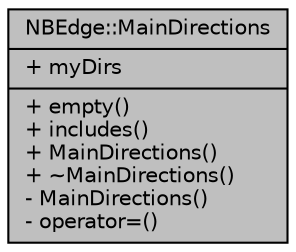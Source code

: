 digraph "NBEdge::MainDirections"
{
  edge [fontname="Helvetica",fontsize="10",labelfontname="Helvetica",labelfontsize="10"];
  node [fontname="Helvetica",fontsize="10",shape=record];
  Node1 [label="{NBEdge::MainDirections\n|+ myDirs\l|+ empty()\l+ includes()\l+ MainDirections()\l+ ~MainDirections()\l- MainDirections()\l- operator=()\l}",height=0.2,width=0.4,color="black", fillcolor="grey75", style="filled", fontcolor="black"];
}

